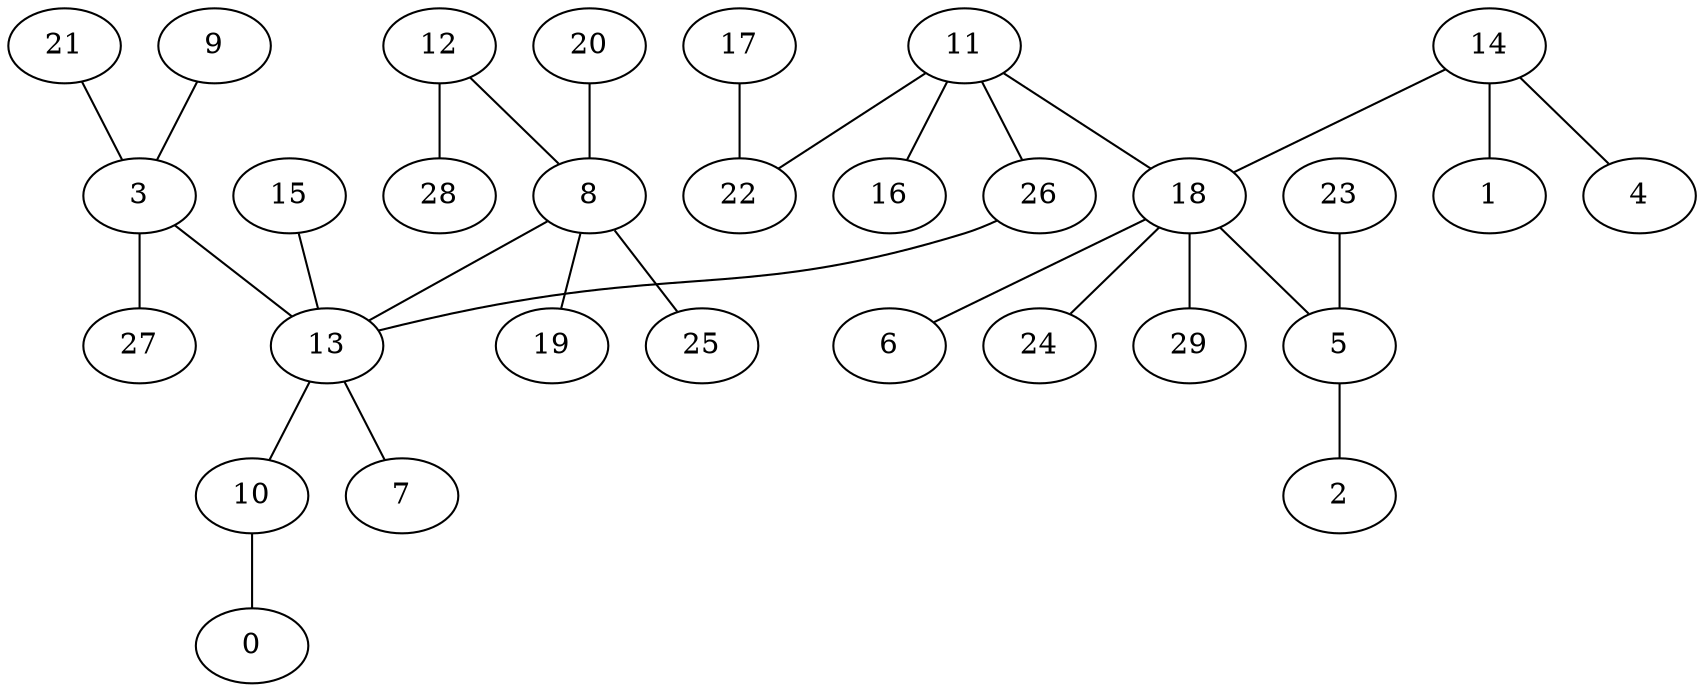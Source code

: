 graph ErdRen30_80_BFS {
26;
13;
11;
22;
16;
18;
7;
15;
10;
3;
8;
12;
20;
19;
25;
27;
9;
21;
0;
6;
24;
29;
5;
14;
17;
4;
1;
2;
23;
28;
26 -- 13;
11 -- 26;
11 -- 22;
11 -- 16;
11 -- 18;
13 -- 7;
15 -- 13;
13 -- 10;
3 -- 13;
8 -- 13;
12 -- 8;
20 -- 8;
8 -- 19;
8 -- 25;
3 -- 27;
9 -- 3;
21 -- 3;
10 -- 0;
18 -- 6;
18 -- 24;
18 -- 29;
18 -- 5;
14 -- 18;
17 -- 22;
14 -- 4;
14 -- 1;
5 -- 2;
23 -- 5;
12 -- 28;
}